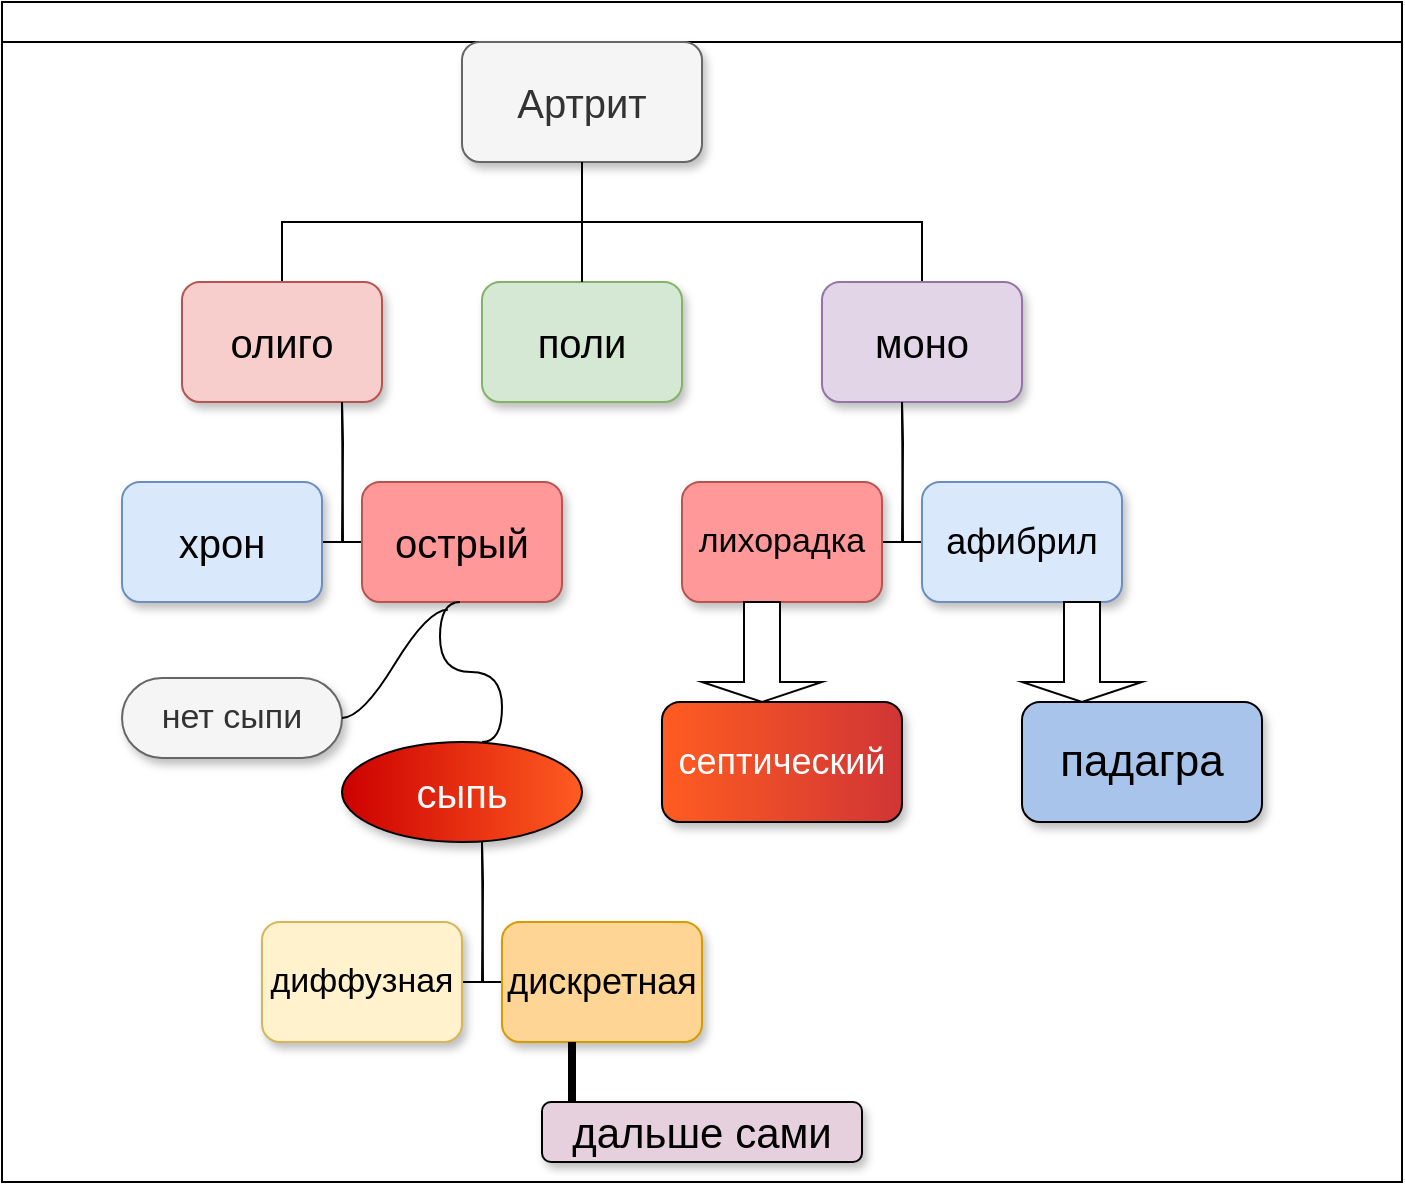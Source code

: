 <mxfile version="24.0.7" type="github">
  <diagram id="prtHgNgQTEPvFCAcTncT" name="Page-1">
    <mxGraphModel dx="1257" dy="694" grid="1" gridSize="10" guides="1" tooltips="1" connect="1" arrows="1" fold="1" page="1" pageScale="1" pageWidth="827" pageHeight="1169" math="0" shadow="0">
      <root>
        <mxCell id="0" />
        <mxCell id="1" parent="0" />
        <mxCell id="u1jMvKlAmCO7zC-zq6kn-1" value="" style="swimlane;startSize=20;horizontal=1;containerType=tree;newEdgeStyle={&quot;edgeStyle&quot;:&quot;elbowEdgeStyle&quot;,&quot;startArrow&quot;:&quot;none&quot;,&quot;endArrow&quot;:&quot;none&quot;};" vertex="1" parent="1">
          <mxGeometry x="70" y="170" width="700" height="590" as="geometry" />
        </mxCell>
        <mxCell id="u1jMvKlAmCO7zC-zq6kn-2" value="" style="edgeStyle=elbowEdgeStyle;elbow=vertical;sourcePerimeterSpacing=0;targetPerimeterSpacing=0;startArrow=none;endArrow=none;rounded=0;curved=0;" edge="1" parent="u1jMvKlAmCO7zC-zq6kn-1" source="u1jMvKlAmCO7zC-zq6kn-4" target="u1jMvKlAmCO7zC-zq6kn-5">
          <mxGeometry relative="1" as="geometry" />
        </mxCell>
        <mxCell id="u1jMvKlAmCO7zC-zq6kn-3" value="" style="edgeStyle=elbowEdgeStyle;elbow=vertical;sourcePerimeterSpacing=0;targetPerimeterSpacing=0;startArrow=none;endArrow=none;rounded=0;curved=0;" edge="1" parent="u1jMvKlAmCO7zC-zq6kn-1" source="u1jMvKlAmCO7zC-zq6kn-4" target="u1jMvKlAmCO7zC-zq6kn-6">
          <mxGeometry relative="1" as="geometry" />
        </mxCell>
        <UserObject label="&lt;font style=&quot;font-size: 20px;&quot;&gt;Артрит&lt;/font&gt;" treeRoot="1" id="u1jMvKlAmCO7zC-zq6kn-4">
          <mxCell style="whiteSpace=wrap;html=1;align=center;treeFolding=1;treeMoving=1;newEdgeStyle={&quot;edgeStyle&quot;:&quot;elbowEdgeStyle&quot;,&quot;startArrow&quot;:&quot;none&quot;,&quot;endArrow&quot;:&quot;none&quot;};rounded=1;shadow=1;fillColor=#f5f5f5;fontColor=#333333;strokeColor=#666666;" vertex="1" parent="u1jMvKlAmCO7zC-zq6kn-1">
            <mxGeometry x="230" y="20" width="120" height="60" as="geometry" />
          </mxCell>
        </UserObject>
        <mxCell id="u1jMvKlAmCO7zC-zq6kn-5" value="&lt;font style=&quot;font-size: 20px;&quot;&gt;олиго&lt;/font&gt;" style="whiteSpace=wrap;html=1;align=center;verticalAlign=middle;treeFolding=1;treeMoving=1;newEdgeStyle={&quot;edgeStyle&quot;:&quot;elbowEdgeStyle&quot;,&quot;startArrow&quot;:&quot;none&quot;,&quot;endArrow&quot;:&quot;none&quot;};fillColor=#f8cecc;strokeColor=#b85450;rounded=1;shadow=1;" vertex="1" parent="u1jMvKlAmCO7zC-zq6kn-1">
          <mxGeometry x="90" y="140" width="100" height="60" as="geometry" />
        </mxCell>
        <mxCell id="u1jMvKlAmCO7zC-zq6kn-6" value="&lt;font style=&quot;font-size: 20px;&quot;&gt;моно&lt;/font&gt;" style="whiteSpace=wrap;html=1;align=center;verticalAlign=middle;treeFolding=1;treeMoving=1;newEdgeStyle={&quot;edgeStyle&quot;:&quot;elbowEdgeStyle&quot;,&quot;startArrow&quot;:&quot;none&quot;,&quot;endArrow&quot;:&quot;none&quot;};fillColor=#e1d5e7;strokeColor=#9673a6;rounded=1;shadow=1;" vertex="1" parent="u1jMvKlAmCO7zC-zq6kn-1">
          <mxGeometry x="410" y="140" width="100" height="60" as="geometry" />
        </mxCell>
        <mxCell id="u1jMvKlAmCO7zC-zq6kn-7" value="&lt;font style=&quot;font-size: 20px;&quot;&gt;поли&lt;/font&gt;" style="whiteSpace=wrap;html=1;align=center;verticalAlign=middle;treeFolding=1;treeMoving=1;newEdgeStyle={&quot;edgeStyle&quot;:&quot;elbowEdgeStyle&quot;,&quot;startArrow&quot;:&quot;none&quot;,&quot;endArrow&quot;:&quot;none&quot;};fillColor=#d5e8d4;strokeColor=#82b366;rounded=1;shadow=1;" vertex="1" parent="u1jMvKlAmCO7zC-zq6kn-1">
          <mxGeometry x="240" y="140" width="100" height="60" as="geometry" />
        </mxCell>
        <mxCell id="u1jMvKlAmCO7zC-zq6kn-8" value="" style="edgeStyle=elbowEdgeStyle;elbow=vertical;sourcePerimeterSpacing=0;targetPerimeterSpacing=0;startArrow=none;endArrow=none;rounded=0;curved=0;" edge="1" parent="u1jMvKlAmCO7zC-zq6kn-1" source="u1jMvKlAmCO7zC-zq6kn-4" target="u1jMvKlAmCO7zC-zq6kn-7">
          <mxGeometry relative="1" as="geometry">
            <mxPoint x="314" y="100" as="sourcePoint" />
            <mxPoint x="460" y="140" as="targetPoint" />
          </mxGeometry>
        </mxCell>
        <mxCell id="u1jMvKlAmCO7zC-zq6kn-11" value="" style="edgeStyle=orthogonalEdgeStyle;sourcePerimeterSpacing=0;targetPerimeterSpacing=0;startArrow=none;endArrow=none;rounded=0;targetPortConstraint=eastwest;sourcePortConstraint=northsouth;curved=0;rounded=0;" edge="1" target="u1jMvKlAmCO7zC-zq6kn-13" parent="u1jMvKlAmCO7zC-zq6kn-1">
          <mxGeometry relative="1" as="geometry">
            <mxPoint x="450" y="200" as="sourcePoint" />
          </mxGeometry>
        </mxCell>
        <mxCell id="u1jMvKlAmCO7zC-zq6kn-12" value="" style="edgeStyle=orthogonalEdgeStyle;sourcePerimeterSpacing=0;targetPerimeterSpacing=0;startArrow=none;endArrow=none;rounded=0;targetPortConstraint=eastwest;sourcePortConstraint=northsouth;curved=0;rounded=0;" edge="1" target="u1jMvKlAmCO7zC-zq6kn-14" parent="u1jMvKlAmCO7zC-zq6kn-1">
          <mxGeometry relative="1" as="geometry">
            <mxPoint x="450" y="200" as="sourcePoint" />
          </mxGeometry>
        </mxCell>
        <mxCell id="u1jMvKlAmCO7zC-zq6kn-13" value="&lt;font style=&quot;font-size: 17px;&quot;&gt;лихорадка&lt;/font&gt;" style="whiteSpace=wrap;html=1;align=center;verticalAlign=middle;treeFolding=1;treeMoving=1;fillColor=#FF9999;strokeColor=#b85450;glass=0;rounded=1;shadow=1;" vertex="1" parent="u1jMvKlAmCO7zC-zq6kn-1">
          <mxGeometry x="340" y="240" width="100" height="60" as="geometry" />
        </mxCell>
        <mxCell id="u1jMvKlAmCO7zC-zq6kn-14" value="&lt;font style=&quot;font-size: 18px;&quot;&gt;афибрил&lt;/font&gt;" style="whiteSpace=wrap;html=1;align=center;verticalAlign=middle;treeFolding=1;treeMoving=1;fillColor=#dae8fc;strokeColor=#6c8ebf;rounded=1;glass=0;shadow=1;" vertex="1" parent="u1jMvKlAmCO7zC-zq6kn-1">
          <mxGeometry x="460" y="240" width="100" height="60" as="geometry" />
        </mxCell>
        <mxCell id="u1jMvKlAmCO7zC-zq6kn-28" value="" style="edgeStyle=orthogonalEdgeStyle;sourcePerimeterSpacing=0;targetPerimeterSpacing=0;startArrow=none;endArrow=none;rounded=0;targetPortConstraint=eastwest;sourcePortConstraint=northsouth;curved=0;rounded=0;" edge="1" target="u1jMvKlAmCO7zC-zq6kn-30" parent="u1jMvKlAmCO7zC-zq6kn-1">
          <mxGeometry relative="1" as="geometry">
            <mxPoint x="170" y="200" as="sourcePoint" />
          </mxGeometry>
        </mxCell>
        <mxCell id="u1jMvKlAmCO7zC-zq6kn-29" value="" style="edgeStyle=orthogonalEdgeStyle;sourcePerimeterSpacing=0;targetPerimeterSpacing=0;startArrow=none;endArrow=none;rounded=0;targetPortConstraint=eastwest;sourcePortConstraint=northsouth;curved=0;rounded=0;" edge="1" target="u1jMvKlAmCO7zC-zq6kn-31" parent="u1jMvKlAmCO7zC-zq6kn-1">
          <mxGeometry relative="1" as="geometry">
            <mxPoint x="170" y="200" as="sourcePoint" />
          </mxGeometry>
        </mxCell>
        <mxCell id="u1jMvKlAmCO7zC-zq6kn-30" value="&lt;font style=&quot;font-size: 20px;&quot;&gt;хрон&lt;/font&gt;" style="whiteSpace=wrap;html=1;align=center;verticalAlign=middle;treeFolding=1;treeMoving=1;fillColor=#dae8fc;strokeColor=#6c8ebf;rounded=1;glass=0;shadow=1;" vertex="1" parent="u1jMvKlAmCO7zC-zq6kn-1">
          <mxGeometry x="60" y="240" width="100" height="60" as="geometry" />
        </mxCell>
        <mxCell id="u1jMvKlAmCO7zC-zq6kn-31" value="&lt;font style=&quot;font-size: 20px;&quot;&gt;острый&lt;/font&gt;" style="whiteSpace=wrap;html=1;align=center;verticalAlign=middle;treeFolding=1;treeMoving=1;fillColor=#FF9999;strokeColor=#b85450;rounded=1;glass=0;shadow=1;" vertex="1" parent="u1jMvKlAmCO7zC-zq6kn-1">
          <mxGeometry x="180" y="240" width="100" height="60" as="geometry" />
        </mxCell>
        <UserObject label="&lt;font color=&quot;#ffffff&quot; style=&quot;font-size: 18px;&quot;&gt;септический&lt;/font&gt;" treeRoot="1" id="u1jMvKlAmCO7zC-zq6kn-34">
          <mxCell style="whiteSpace=wrap;html=1;align=center;treeFolding=1;treeMoving=1;newEdgeStyle={&quot;edgeStyle&quot;:&quot;elbowEdgeStyle&quot;,&quot;startArrow&quot;:&quot;none&quot;,&quot;endArrow&quot;:&quot;none&quot;};fillColor=#d03535;gradientColor=#FF5C21;gradientDirection=west;rounded=1;shadow=1;" vertex="1" parent="u1jMvKlAmCO7zC-zq6kn-1">
            <mxGeometry x="330" y="350" width="120" height="60" as="geometry" />
          </mxCell>
        </UserObject>
        <UserObject label="&lt;font style=&quot;font-size: 22px;&quot;&gt;падагра&lt;/font&gt;" treeRoot="1" id="u1jMvKlAmCO7zC-zq6kn-35">
          <mxCell style="whiteSpace=wrap;html=1;align=center;treeFolding=1;treeMoving=1;newEdgeStyle={&quot;edgeStyle&quot;:&quot;elbowEdgeStyle&quot;,&quot;startArrow&quot;:&quot;none&quot;,&quot;endArrow&quot;:&quot;none&quot;};fillColor=#A9C4EB;rounded=1;shadow=1;" vertex="1" parent="u1jMvKlAmCO7zC-zq6kn-1">
            <mxGeometry x="510" y="350" width="120" height="60" as="geometry" />
          </mxCell>
        </UserObject>
        <mxCell id="u1jMvKlAmCO7zC-zq6kn-36" value="" style="shape=singleArrow;direction=south;whiteSpace=wrap;html=1;" vertex="1" parent="u1jMvKlAmCO7zC-zq6kn-1">
          <mxGeometry x="510" y="300" width="60" height="50" as="geometry" />
        </mxCell>
        <mxCell id="u1jMvKlAmCO7zC-zq6kn-39" value="" style="shape=singleArrow;direction=south;whiteSpace=wrap;html=1;" vertex="1" parent="u1jMvKlAmCO7zC-zq6kn-1">
          <mxGeometry x="350" y="300" width="60" height="50" as="geometry" />
        </mxCell>
        <mxCell id="u1jMvKlAmCO7zC-zq6kn-40" value="&lt;font style=&quot;font-size: 17px;&quot;&gt;нет сыпи&lt;/font&gt;" style="whiteSpace=wrap;html=1;rounded=1;arcSize=50;align=center;verticalAlign=middle;strokeWidth=1;autosize=1;spacing=4;treeFolding=1;treeMoving=1;newEdgeStyle={&quot;edgeStyle&quot;:&quot;entityRelationEdgeStyle&quot;,&quot;startArrow&quot;:&quot;none&quot;,&quot;endArrow&quot;:&quot;none&quot;,&quot;segment&quot;:10,&quot;curved&quot;:1,&quot;sourcePerimeterSpacing&quot;:0,&quot;targetPerimeterSpacing&quot;:0};fillColor=#f5f5f5;fontColor=#333333;strokeColor=#666666;shadow=1;" vertex="1" parent="u1jMvKlAmCO7zC-zq6kn-1">
          <mxGeometry x="60" y="338" width="110" height="40" as="geometry" />
        </mxCell>
        <mxCell id="u1jMvKlAmCO7zC-zq6kn-41" value="" style="edgeStyle=entityRelationEdgeStyle;startArrow=none;endArrow=none;segment=10;curved=1;sourcePerimeterSpacing=0;targetPerimeterSpacing=0;rounded=0;exitX=0.429;exitY=1.064;exitDx=0;exitDy=0;exitPerimeter=0;" edge="1" target="u1jMvKlAmCO7zC-zq6kn-40" parent="u1jMvKlAmCO7zC-zq6kn-1" source="u1jMvKlAmCO7zC-zq6kn-31">
          <mxGeometry relative="1" as="geometry">
            <mxPoint x="190" y="350" as="sourcePoint" />
            <Array as="points">
              <mxPoint x="210" y="330" />
            </Array>
          </mxGeometry>
        </mxCell>
        <mxCell id="u1jMvKlAmCO7zC-zq6kn-47" style="edgeStyle=entityRelationEdgeStyle;rounded=0;orthogonalLoop=1;jettySize=auto;html=1;startArrow=none;endArrow=none;segment=10;curved=1;sourcePerimeterSpacing=0;targetPerimeterSpacing=0;" edge="1" parent="u1jMvKlAmCO7zC-zq6kn-1">
          <mxGeometry relative="1" as="geometry">
            <mxPoint x="229" y="300" as="targetPoint" />
            <mxPoint x="240" y="370" as="sourcePoint" />
            <Array as="points">
              <mxPoint x="260" y="350" />
              <mxPoint x="250" y="350" />
              <mxPoint x="200" y="340" />
              <mxPoint x="210" y="330" />
              <mxPoint x="210" y="330" />
              <mxPoint x="210" y="350" />
              <mxPoint x="230" y="350" />
              <mxPoint x="230" y="350" />
            </Array>
          </mxGeometry>
        </mxCell>
        <mxCell id="u1jMvKlAmCO7zC-zq6kn-49" value="&lt;font color=&quot;#fafafa&quot; style=&quot;font-size: 20px;&quot;&gt;сыпь&lt;/font&gt;" style="ellipse;whiteSpace=wrap;html=1;fillColor=#FF5C21;gradientColor=#CC0000;gradientDirection=west;shadow=1;" vertex="1" parent="u1jMvKlAmCO7zC-zq6kn-1">
          <mxGeometry x="170" y="370" width="120" height="50" as="geometry" />
        </mxCell>
        <mxCell id="u1jMvKlAmCO7zC-zq6kn-50" value="" style="edgeStyle=orthogonalEdgeStyle;sourcePerimeterSpacing=0;targetPerimeterSpacing=0;startArrow=none;endArrow=none;rounded=0;targetPortConstraint=eastwest;sourcePortConstraint=northsouth;curved=0;rounded=0;" edge="1" target="u1jMvKlAmCO7zC-zq6kn-52" parent="u1jMvKlAmCO7zC-zq6kn-1">
          <mxGeometry relative="1" as="geometry">
            <mxPoint x="240" y="420" as="sourcePoint" />
          </mxGeometry>
        </mxCell>
        <mxCell id="u1jMvKlAmCO7zC-zq6kn-51" value="" style="edgeStyle=orthogonalEdgeStyle;sourcePerimeterSpacing=0;targetPerimeterSpacing=0;startArrow=none;endArrow=none;rounded=0;targetPortConstraint=eastwest;sourcePortConstraint=northsouth;curved=0;rounded=0;" edge="1" target="u1jMvKlAmCO7zC-zq6kn-53" parent="u1jMvKlAmCO7zC-zq6kn-1">
          <mxGeometry relative="1" as="geometry">
            <mxPoint x="240" y="420" as="sourcePoint" />
          </mxGeometry>
        </mxCell>
        <mxCell id="u1jMvKlAmCO7zC-zq6kn-52" value="&lt;font style=&quot;font-size: 17px;&quot;&gt;диффузная&lt;/font&gt;" style="whiteSpace=wrap;html=1;align=center;verticalAlign=middle;treeFolding=1;treeMoving=1;fillColor=#fff2cc;strokeColor=#d6b656;rounded=1;shadow=1;" vertex="1" parent="u1jMvKlAmCO7zC-zq6kn-1">
          <mxGeometry x="130" y="460" width="100" height="60" as="geometry" />
        </mxCell>
        <mxCell id="u1jMvKlAmCO7zC-zq6kn-53" value="&lt;font style=&quot;font-size: 18px;&quot;&gt;дискретная&lt;/font&gt;" style="whiteSpace=wrap;html=1;align=center;verticalAlign=middle;treeFolding=1;treeMoving=1;fillColor=#FFD596;strokeColor=#d79b00;rounded=1;shadow=1;" vertex="1" parent="u1jMvKlAmCO7zC-zq6kn-1">
          <mxGeometry x="250" y="460" width="100" height="60" as="geometry" />
        </mxCell>
        <mxCell id="u1jMvKlAmCO7zC-zq6kn-54" value="" style="line;strokeWidth=4;direction=south;html=1;perimeter=backbonePerimeter;points=[];outlineConnect=0;" vertex="1" parent="1">
          <mxGeometry x="350" y="690" width="10" height="30" as="geometry" />
        </mxCell>
        <mxCell id="u1jMvKlAmCO7zC-zq6kn-55" value="&lt;span style=&quot;font-size: 21px;&quot;&gt;дальше сами&lt;/span&gt;" style="html=1;whiteSpace=wrap;container=1;recursiveResize=0;collapsible=0;fillColor=#E6D0DE;rounded=1;shadow=1;" vertex="1" parent="1">
          <mxGeometry x="340" y="720" width="160" height="30" as="geometry" />
        </mxCell>
      </root>
    </mxGraphModel>
  </diagram>
</mxfile>
